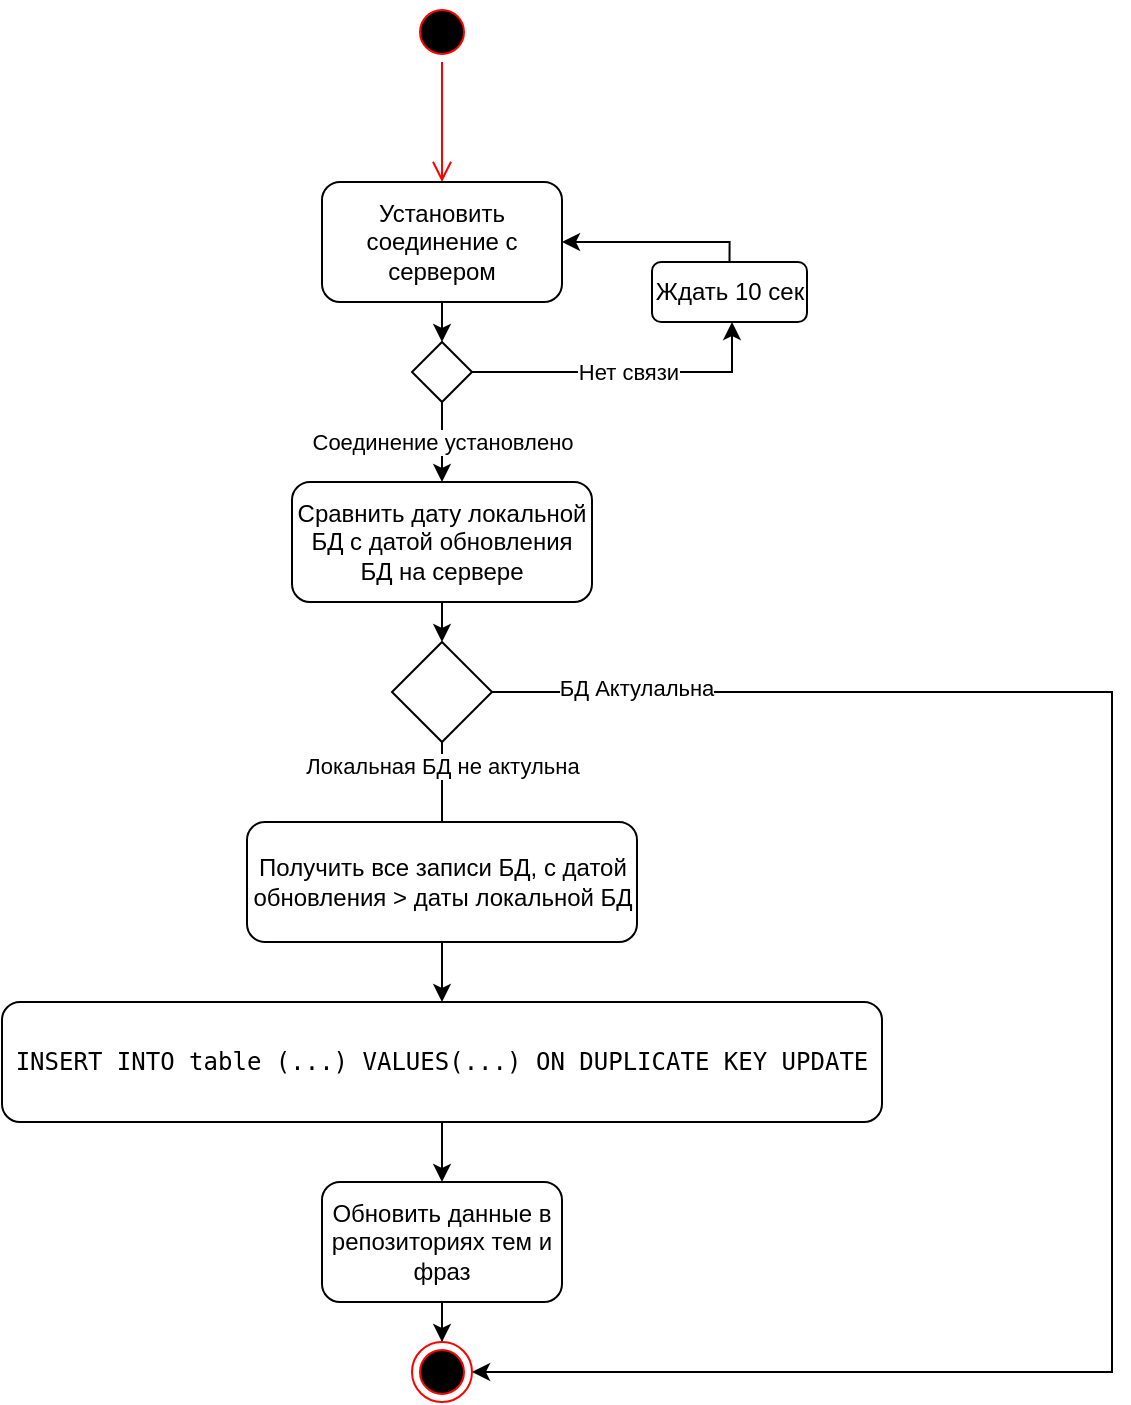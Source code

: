 <mxfile version="20.8.22" type="github">
  <diagram name="Страница 1" id="LsykoM-XeZNMaX7_PzGk">
    <mxGraphModel dx="1360" dy="795" grid="1" gridSize="10" guides="1" tooltips="1" connect="1" arrows="1" fold="1" page="1" pageScale="1" pageWidth="827" pageHeight="1169" math="0" shadow="0">
      <root>
        <mxCell id="0" />
        <mxCell id="1" parent="0" />
        <mxCell id="sTBAQFcDnXkxprwPxDST-1" value="" style="ellipse;html=1;shape=startState;fillColor=#000000;strokeColor=#ff0000;" vertex="1" parent="1">
          <mxGeometry x="380" y="10" width="30" height="30" as="geometry" />
        </mxCell>
        <mxCell id="sTBAQFcDnXkxprwPxDST-2" value="" style="edgeStyle=orthogonalEdgeStyle;html=1;verticalAlign=bottom;endArrow=open;endSize=8;strokeColor=#ff0000;rounded=0;" edge="1" source="sTBAQFcDnXkxprwPxDST-1" parent="1">
          <mxGeometry relative="1" as="geometry">
            <mxPoint x="395" y="100" as="targetPoint" />
          </mxGeometry>
        </mxCell>
        <mxCell id="sTBAQFcDnXkxprwPxDST-23" style="edgeStyle=orthogonalEdgeStyle;rounded=0;orthogonalLoop=1;jettySize=auto;html=1;exitX=0.5;exitY=1;exitDx=0;exitDy=0;entryX=0.5;entryY=0;entryDx=0;entryDy=0;" edge="1" parent="1" source="sTBAQFcDnXkxprwPxDST-3" target="sTBAQFcDnXkxprwPxDST-20">
          <mxGeometry relative="1" as="geometry" />
        </mxCell>
        <mxCell id="sTBAQFcDnXkxprwPxDST-3" value="Установить соединение с сервером" style="rounded=1;whiteSpace=wrap;html=1;" vertex="1" parent="1">
          <mxGeometry x="335" y="100" width="120" height="60" as="geometry" />
        </mxCell>
        <mxCell id="sTBAQFcDnXkxprwPxDST-7" style="edgeStyle=orthogonalEdgeStyle;rounded=0;orthogonalLoop=1;jettySize=auto;html=1;exitX=0.5;exitY=1;exitDx=0;exitDy=0;entryX=0.5;entryY=0;entryDx=0;entryDy=0;" edge="1" parent="1" source="sTBAQFcDnXkxprwPxDST-4" target="sTBAQFcDnXkxprwPxDST-6">
          <mxGeometry relative="1" as="geometry" />
        </mxCell>
        <mxCell id="sTBAQFcDnXkxprwPxDST-4" value="Сравнить дату локальной БД с датой обновления БД на сервере" style="rounded=1;whiteSpace=wrap;html=1;" vertex="1" parent="1">
          <mxGeometry x="320" y="250" width="150" height="60" as="geometry" />
        </mxCell>
        <mxCell id="sTBAQFcDnXkxprwPxDST-18" style="edgeStyle=orthogonalEdgeStyle;rounded=0;orthogonalLoop=1;jettySize=auto;html=1;entryX=1;entryY=0.5;entryDx=0;entryDy=0;" edge="1" parent="1" source="sTBAQFcDnXkxprwPxDST-6" target="sTBAQFcDnXkxprwPxDST-16">
          <mxGeometry relative="1" as="geometry">
            <Array as="points">
              <mxPoint x="730" y="355" />
              <mxPoint x="730" y="695" />
            </Array>
          </mxGeometry>
        </mxCell>
        <mxCell id="sTBAQFcDnXkxprwPxDST-19" value="БД Актулальна" style="edgeLabel;html=1;align=center;verticalAlign=middle;resizable=0;points=[];" vertex="1" connectable="0" parent="sTBAQFcDnXkxprwPxDST-18">
          <mxGeometry x="-0.852" y="2" relative="1" as="geometry">
            <mxPoint as="offset" />
          </mxGeometry>
        </mxCell>
        <mxCell id="sTBAQFcDnXkxprwPxDST-6" value="" style="rhombus;whiteSpace=wrap;html=1;" vertex="1" parent="1">
          <mxGeometry x="370" y="330" width="50" height="50" as="geometry" />
        </mxCell>
        <mxCell id="sTBAQFcDnXkxprwPxDST-10" value="Локальная БД не актульна" style="edgeStyle=orthogonalEdgeStyle;rounded=0;orthogonalLoop=1;jettySize=auto;html=1;endArrow=none;" edge="1" parent="1" source="sTBAQFcDnXkxprwPxDST-6" target="sTBAQFcDnXkxprwPxDST-9">
          <mxGeometry x="-0.4" relative="1" as="geometry">
            <mxPoint x="395" y="450" as="targetPoint" />
            <mxPoint x="395" y="380" as="sourcePoint" />
            <mxPoint as="offset" />
          </mxGeometry>
        </mxCell>
        <mxCell id="sTBAQFcDnXkxprwPxDST-13" style="edgeStyle=orthogonalEdgeStyle;rounded=0;orthogonalLoop=1;jettySize=auto;html=1;entryX=0.5;entryY=0;entryDx=0;entryDy=0;" edge="1" parent="1" source="sTBAQFcDnXkxprwPxDST-9" target="sTBAQFcDnXkxprwPxDST-11">
          <mxGeometry relative="1" as="geometry" />
        </mxCell>
        <mxCell id="sTBAQFcDnXkxprwPxDST-9" value="Получить все записи БД, с датой обновления &amp;gt; даты локальной БД" style="rounded=1;whiteSpace=wrap;html=1;" vertex="1" parent="1">
          <mxGeometry x="297.5" y="420" width="195" height="60" as="geometry" />
        </mxCell>
        <mxCell id="sTBAQFcDnXkxprwPxDST-15" style="edgeStyle=orthogonalEdgeStyle;rounded=0;orthogonalLoop=1;jettySize=auto;html=1;entryX=0.5;entryY=0;entryDx=0;entryDy=0;" edge="1" parent="1" source="sTBAQFcDnXkxprwPxDST-11" target="sTBAQFcDnXkxprwPxDST-14">
          <mxGeometry relative="1" as="geometry" />
        </mxCell>
        <mxCell id="sTBAQFcDnXkxprwPxDST-11" value="&lt;pre class=&quot;lang-sql s-code-block&quot;&gt;&lt;code class=&quot;hljs language-sql&quot;&gt;INSERT &lt;span class=&quot;hljs-keyword&quot;&gt;INTO&lt;/span&gt; &lt;span class=&quot;hljs-keyword&quot;&gt;table&lt;/span&gt; (...) &lt;span class=&quot;hljs-keyword&quot;&gt;VALUES&lt;/span&gt;(...) &lt;span class=&quot;hljs-keyword&quot;&gt;ON&lt;/span&gt; DUPLICATE KEY &lt;span class=&quot;hljs-keyword&quot;&gt;UPDATE&lt;/span&gt;&lt;br&gt;&lt;/code&gt;&lt;/pre&gt;" style="rounded=1;whiteSpace=wrap;html=1;" vertex="1" parent="1">
          <mxGeometry x="175" y="510" width="440" height="60" as="geometry" />
        </mxCell>
        <mxCell id="sTBAQFcDnXkxprwPxDST-17" style="edgeStyle=orthogonalEdgeStyle;rounded=0;orthogonalLoop=1;jettySize=auto;html=1;exitX=0.5;exitY=1;exitDx=0;exitDy=0;" edge="1" parent="1" source="sTBAQFcDnXkxprwPxDST-14" target="sTBAQFcDnXkxprwPxDST-16">
          <mxGeometry relative="1" as="geometry" />
        </mxCell>
        <mxCell id="sTBAQFcDnXkxprwPxDST-14" value="Обновить данные в репозиториях тем и фраз" style="rounded=1;whiteSpace=wrap;html=1;" vertex="1" parent="1">
          <mxGeometry x="335" y="600" width="120" height="60" as="geometry" />
        </mxCell>
        <mxCell id="sTBAQFcDnXkxprwPxDST-16" value="" style="ellipse;html=1;shape=endState;fillColor=#000000;strokeColor=#ff0000;" vertex="1" parent="1">
          <mxGeometry x="380" y="680" width="30" height="30" as="geometry" />
        </mxCell>
        <mxCell id="sTBAQFcDnXkxprwPxDST-24" value="Соединение установлено" style="edgeStyle=orthogonalEdgeStyle;rounded=0;orthogonalLoop=1;jettySize=auto;html=1;entryX=0.5;entryY=0;entryDx=0;entryDy=0;" edge="1" parent="1" source="sTBAQFcDnXkxprwPxDST-20" target="sTBAQFcDnXkxprwPxDST-4">
          <mxGeometry relative="1" as="geometry" />
        </mxCell>
        <mxCell id="sTBAQFcDnXkxprwPxDST-26" value="Нет связи" style="edgeStyle=orthogonalEdgeStyle;rounded=0;orthogonalLoop=1;jettySize=auto;html=1;" edge="1" parent="1" source="sTBAQFcDnXkxprwPxDST-20">
          <mxGeometry relative="1" as="geometry">
            <mxPoint x="540" y="170" as="targetPoint" />
            <Array as="points">
              <mxPoint x="540" y="195" />
            </Array>
          </mxGeometry>
        </mxCell>
        <mxCell id="sTBAQFcDnXkxprwPxDST-20" value="" style="rhombus;whiteSpace=wrap;html=1;" vertex="1" parent="1">
          <mxGeometry x="380" y="180" width="30" height="30" as="geometry" />
        </mxCell>
        <mxCell id="sTBAQFcDnXkxprwPxDST-28" style="edgeStyle=orthogonalEdgeStyle;rounded=0;orthogonalLoop=1;jettySize=auto;html=1;exitX=0.5;exitY=0;exitDx=0;exitDy=0;entryX=1;entryY=0.5;entryDx=0;entryDy=0;" edge="1" parent="1" source="sTBAQFcDnXkxprwPxDST-25" target="sTBAQFcDnXkxprwPxDST-3">
          <mxGeometry relative="1" as="geometry">
            <Array as="points">
              <mxPoint x="539" y="130" />
            </Array>
          </mxGeometry>
        </mxCell>
        <mxCell id="sTBAQFcDnXkxprwPxDST-25" value="Ждать 10 сек" style="rounded=1;whiteSpace=wrap;html=1;" vertex="1" parent="1">
          <mxGeometry x="500" y="140" width="77.5" height="30" as="geometry" />
        </mxCell>
      </root>
    </mxGraphModel>
  </diagram>
</mxfile>
